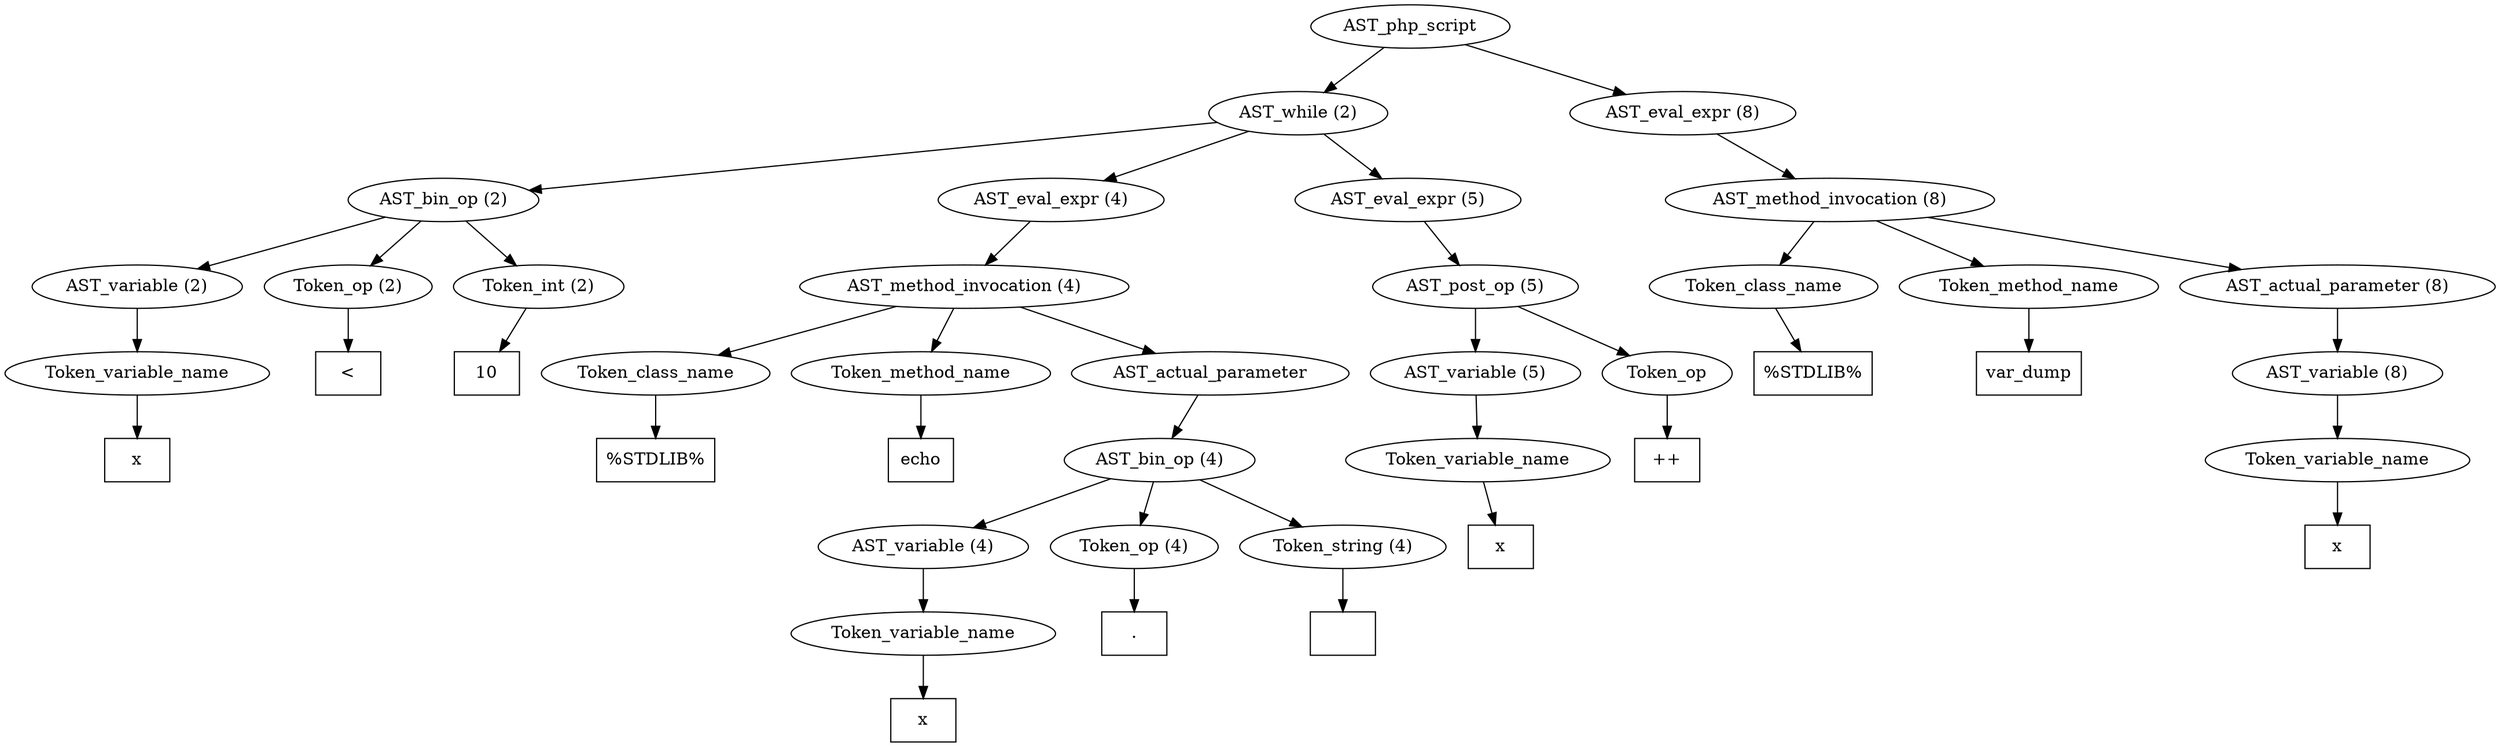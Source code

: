 /*
 * AST in dot format generated by phc -- the PHP compiler
 */

digraph AST {
node_0 [label="AST_php_script"];
node_1 [label="AST_while (2)"];
node_2 [label="AST_bin_op (2)"];
node_3 [label="AST_variable (2)"];
node_4 [label="Token_variable_name"];
node_5 [label="x", shape=box]
node_4 -> node_5;
node_3 -> node_4;
node_6 [label="Token_op (2)"];
node_7 [label="<", shape=box]
node_6 -> node_7;
node_8 [label="Token_int (2)"];
node_9 [label="10", shape=box]
node_8 -> node_9;
node_2 -> node_8;
node_2 -> node_6;
node_2 -> node_3;
node_10 [label="AST_eval_expr (4)"];
node_11 [label="AST_method_invocation (4)"];
node_12 [label="Token_class_name"];
node_13 [label="%STDLIB%", shape=box]
node_12 -> node_13;
node_14 [label="Token_method_name"];
node_15 [label="echo", shape=box]
node_14 -> node_15;
node_16 [label="AST_actual_parameter"];
node_17 [label="AST_bin_op (4)"];
node_18 [label="AST_variable (4)"];
node_19 [label="Token_variable_name"];
node_20 [label="x", shape=box]
node_19 -> node_20;
node_18 -> node_19;
node_21 [label="Token_op (4)"];
node_22 [label=".", shape=box]
node_21 -> node_22;
node_23 [label="Token_string (4)"];
node_24 [label="", shape=box]
node_23 -> node_24;
node_17 -> node_23;
node_17 -> node_21;
node_17 -> node_18;
node_16 -> node_17;
node_11 -> node_16;
node_11 -> node_14;
node_11 -> node_12;
node_10 -> node_11;
node_25 [label="AST_eval_expr (5)"];
node_26 [label="AST_post_op (5)"];
node_27 [label="AST_variable (5)"];
node_28 [label="Token_variable_name"];
node_29 [label="x", shape=box]
node_28 -> node_29;
node_27 -> node_28;
node_30 [label="Token_op"];
node_31 [label="++", shape=box]
node_30 -> node_31;
node_26 -> node_30;
node_26 -> node_27;
node_25 -> node_26;
node_1 -> node_25;
node_1 -> node_10;
node_1 -> node_2;
node_32 [label="AST_eval_expr (8)"];
node_33 [label="AST_method_invocation (8)"];
node_34 [label="Token_class_name"];
node_35 [label="%STDLIB%", shape=box]
node_34 -> node_35;
node_36 [label="Token_method_name"];
node_37 [label="var_dump", shape=box]
node_36 -> node_37;
node_38 [label="AST_actual_parameter (8)"];
node_39 [label="AST_variable (8)"];
node_40 [label="Token_variable_name"];
node_41 [label="x", shape=box]
node_40 -> node_41;
node_39 -> node_40;
node_38 -> node_39;
node_33 -> node_38;
node_33 -> node_36;
node_33 -> node_34;
node_32 -> node_33;
node_0 -> node_32;
node_0 -> node_1;
}
